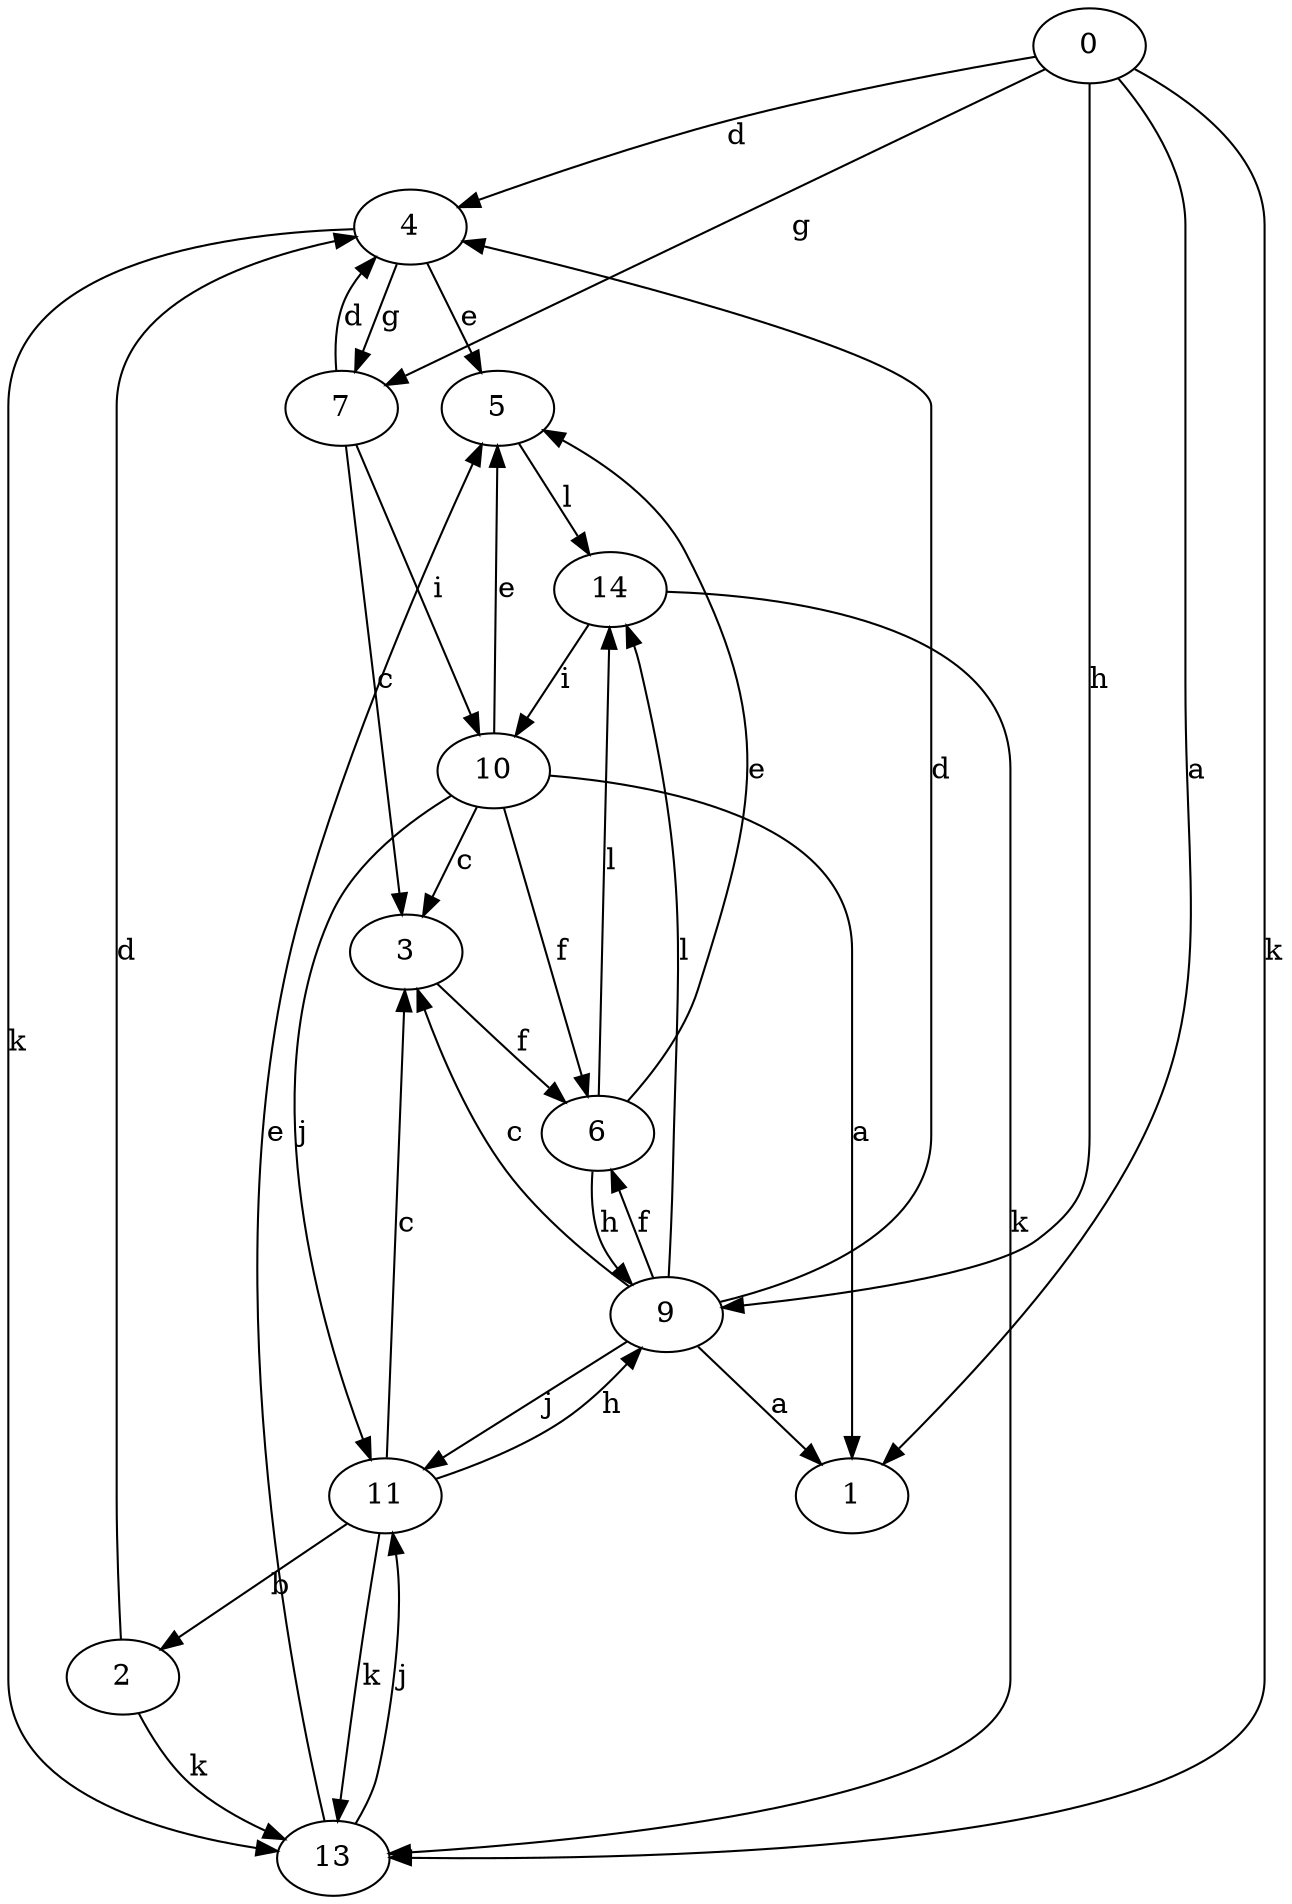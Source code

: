 strict digraph  {
0;
1;
2;
3;
4;
5;
6;
7;
9;
10;
11;
13;
14;
0 -> 1  [label=a];
0 -> 4  [label=d];
0 -> 7  [label=g];
0 -> 9  [label=h];
0 -> 13  [label=k];
2 -> 4  [label=d];
2 -> 13  [label=k];
3 -> 6  [label=f];
4 -> 5  [label=e];
4 -> 7  [label=g];
4 -> 13  [label=k];
5 -> 14  [label=l];
6 -> 5  [label=e];
6 -> 9  [label=h];
6 -> 14  [label=l];
7 -> 3  [label=c];
7 -> 4  [label=d];
7 -> 10  [label=i];
9 -> 1  [label=a];
9 -> 3  [label=c];
9 -> 4  [label=d];
9 -> 6  [label=f];
9 -> 11  [label=j];
9 -> 14  [label=l];
10 -> 1  [label=a];
10 -> 3  [label=c];
10 -> 5  [label=e];
10 -> 6  [label=f];
10 -> 11  [label=j];
11 -> 2  [label=b];
11 -> 3  [label=c];
11 -> 9  [label=h];
11 -> 13  [label=k];
13 -> 5  [label=e];
13 -> 11  [label=j];
14 -> 10  [label=i];
14 -> 13  [label=k];
}
